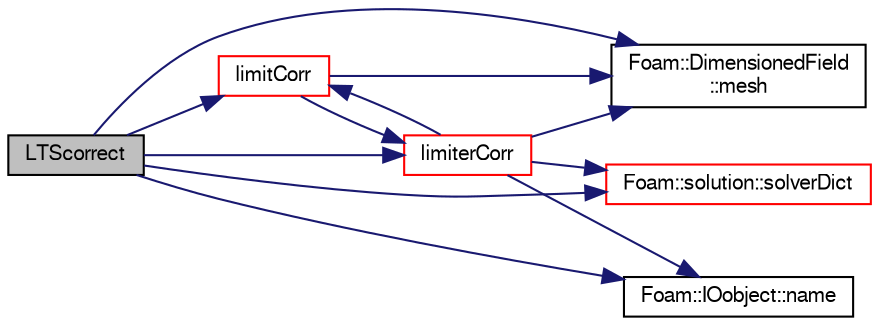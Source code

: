 digraph "LTScorrect"
{
  bgcolor="transparent";
  edge [fontname="FreeSans",fontsize="10",labelfontname="FreeSans",labelfontsize="10"];
  node [fontname="FreeSans",fontsize="10",shape=record];
  rankdir="LR";
  Node947 [label="LTScorrect",height=0.2,width=0.4,color="black", fillcolor="grey75", style="filled", fontcolor="black"];
  Node947 -> Node948 [color="midnightblue",fontsize="10",style="solid",fontname="FreeSans"];
  Node948 [label="limitCorr",height=0.2,width=0.4,color="red",URL="$a21136.html#a2b77c1cedee815aab5a3329fc84e31b0"];
  Node948 -> Node949 [color="midnightblue",fontsize="10",style="solid",fontname="FreeSans"];
  Node949 [label="Foam::DimensionedField\l::mesh",height=0.2,width=0.4,color="black",URL="$a26390.html#a8f1110830348a1448a14ab5e3cf47e3b",tooltip="Return mesh. "];
  Node948 -> Node955 [color="midnightblue",fontsize="10",style="solid",fontname="FreeSans"];
  Node955 [label="limiterCorr",height=0.2,width=0.4,color="red",URL="$a21136.html#a38e5d08438513810310daf8913dc4917"];
  Node955 -> Node949 [color="midnightblue",fontsize="10",style="solid",fontname="FreeSans"];
  Node955 -> Node957 [color="midnightblue",fontsize="10",style="solid",fontname="FreeSans"];
  Node957 [label="Foam::solution::solverDict",height=0.2,width=0.4,color="red",URL="$a27078.html#aadf984a04c4dee9ee0bbb43d7886c95b",tooltip="Return the solver controls dictionary for the given field. "];
  Node955 -> Node960 [color="midnightblue",fontsize="10",style="solid",fontname="FreeSans"];
  Node960 [label="Foam::IOobject::name",height=0.2,width=0.4,color="black",URL="$a26142.html#acc80e00a8ac919288fb55bd14cc88bf6",tooltip="Return name. "];
  Node955 -> Node948 [color="midnightblue",fontsize="10",style="solid",fontname="FreeSans"];
  Node947 -> Node955 [color="midnightblue",fontsize="10",style="solid",fontname="FreeSans"];
  Node947 -> Node949 [color="midnightblue",fontsize="10",style="solid",fontname="FreeSans"];
  Node947 -> Node960 [color="midnightblue",fontsize="10",style="solid",fontname="FreeSans"];
  Node947 -> Node957 [color="midnightblue",fontsize="10",style="solid",fontname="FreeSans"];
}
